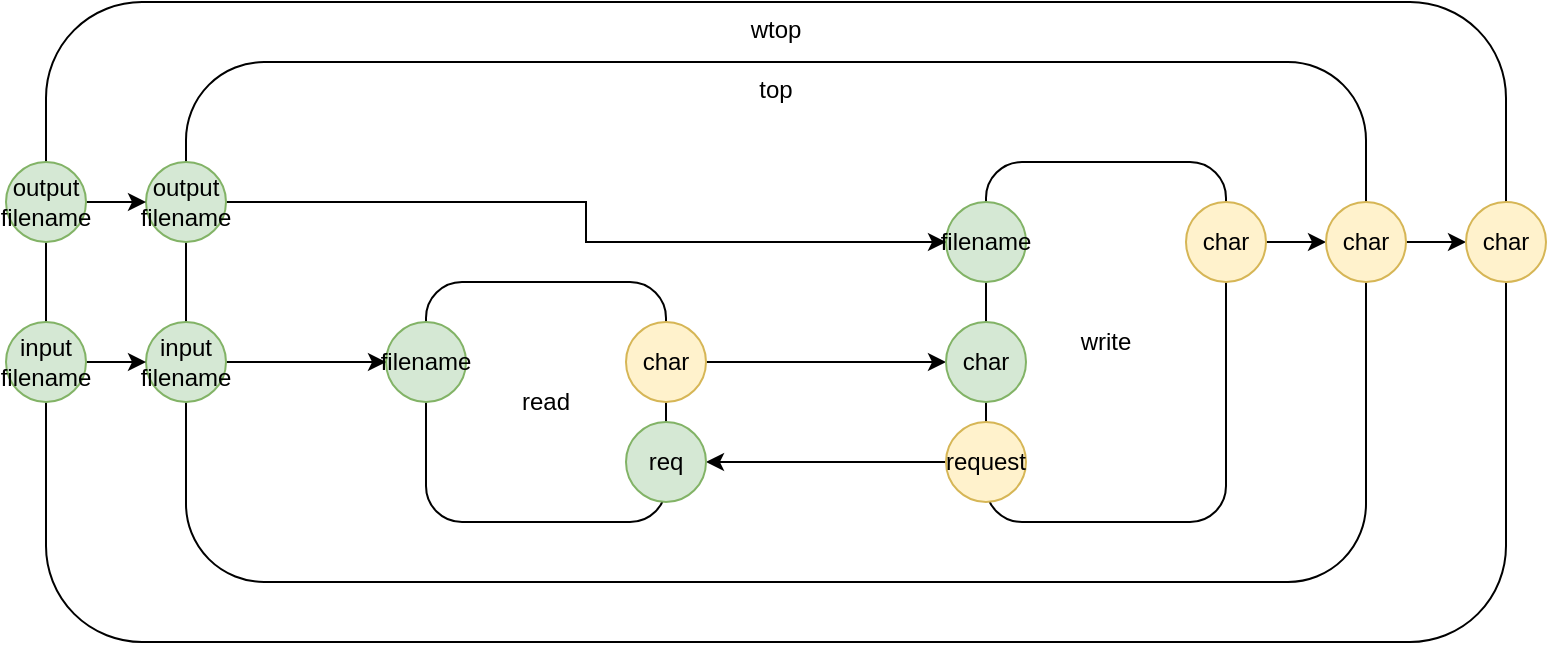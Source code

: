 <mxfile version="14.6.13" type="device"><diagram id="GYXQXG8ClVsWOdPNRcLk" name="Page-1"><mxGraphModel dx="2206" dy="806" grid="1" gridSize="10" guides="1" tooltips="1" connect="1" arrows="1" fold="1" page="1" pageScale="1" pageWidth="1100" pageHeight="850" math="0" shadow="0"><root><mxCell id="0"/><mxCell id="1" parent="0"/><mxCell id="Mhe1L5_-5dD1URGFIc7a-1" value="wtop" style="rounded=1;whiteSpace=wrap;html=1;horizontal=1;verticalAlign=top;" vertex="1" parent="1"><mxGeometry x="10" y="20" width="730" height="320" as="geometry"/></mxCell><mxCell id="LWPhjr7DYTPskbLwUoHT-13" value="top" style="rounded=1;whiteSpace=wrap;html=1;horizontal=1;verticalAlign=top;" parent="1" vertex="1"><mxGeometry x="80" y="50" width="590" height="260" as="geometry"/></mxCell><mxCell id="LWPhjr7DYTPskbLwUoHT-4" value="write" style="rounded=1;whiteSpace=wrap;html=1;" parent="1" vertex="1"><mxGeometry x="480" y="100" width="120" height="180" as="geometry"/></mxCell><mxCell id="LWPhjr7DYTPskbLwUoHT-1" value="read" style="rounded=1;whiteSpace=wrap;html=1;" parent="1" vertex="1"><mxGeometry x="200" y="160" width="120" height="120" as="geometry"/></mxCell><mxCell id="LWPhjr7DYTPskbLwUoHT-2" value="filename" style="ellipse;whiteSpace=wrap;html=1;aspect=fixed;fillColor=#d5e8d4;strokeColor=#82b366;" parent="1" vertex="1"><mxGeometry x="460" y="120" width="40" height="40" as="geometry"/></mxCell><mxCell id="LWPhjr7DYTPskbLwUoHT-7" style="edgeStyle=orthogonalEdgeStyle;rounded=0;orthogonalLoop=1;jettySize=auto;html=1;exitX=1;exitY=0.5;exitDx=0;exitDy=0;" parent="1" source="LWPhjr7DYTPskbLwUoHT-3" target="LWPhjr7DYTPskbLwUoHT-5" edge="1"><mxGeometry relative="1" as="geometry"/></mxCell><mxCell id="LWPhjr7DYTPskbLwUoHT-3" value="char" style="ellipse;whiteSpace=wrap;html=1;aspect=fixed;fillColor=#fff2cc;strokeColor=#d6b656;" parent="1" vertex="1"><mxGeometry x="300" y="180" width="40" height="40" as="geometry"/></mxCell><mxCell id="LWPhjr7DYTPskbLwUoHT-5" value="char" style="ellipse;whiteSpace=wrap;html=1;aspect=fixed;fillColor=#d5e8d4;strokeColor=#82b366;" parent="1" vertex="1"><mxGeometry x="460" y="180" width="40" height="40" as="geometry"/></mxCell><mxCell id="LWPhjr7DYTPskbLwUoHT-8" value="filename" style="ellipse;whiteSpace=wrap;html=1;aspect=fixed;fillColor=#d5e8d4;strokeColor=#82b366;" parent="1" vertex="1"><mxGeometry x="180" y="180" width="40" height="40" as="geometry"/></mxCell><mxCell id="LWPhjr7DYTPskbLwUoHT-12" style="edgeStyle=orthogonalEdgeStyle;rounded=0;orthogonalLoop=1;jettySize=auto;html=1;exitX=1;exitY=0.5;exitDx=0;exitDy=0;entryX=0;entryY=0.5;entryDx=0;entryDy=0;" parent="1" source="LWPhjr7DYTPskbLwUoHT-9" target="LWPhjr7DYTPskbLwUoHT-8" edge="1"><mxGeometry relative="1" as="geometry"/></mxCell><mxCell id="LWPhjr7DYTPskbLwUoHT-9" value="input filename" style="ellipse;whiteSpace=wrap;html=1;aspect=fixed;fillColor=#d5e8d4;strokeColor=#82b366;" parent="1" vertex="1"><mxGeometry x="60" y="180" width="40" height="40" as="geometry"/></mxCell><mxCell id="LWPhjr7DYTPskbLwUoHT-11" style="edgeStyle=orthogonalEdgeStyle;rounded=0;orthogonalLoop=1;jettySize=auto;html=1;exitX=1;exitY=0.5;exitDx=0;exitDy=0;entryX=0;entryY=0.5;entryDx=0;entryDy=0;" parent="1" source="LWPhjr7DYTPskbLwUoHT-10" target="LWPhjr7DYTPskbLwUoHT-2" edge="1"><mxGeometry relative="1" as="geometry"/></mxCell><mxCell id="LWPhjr7DYTPskbLwUoHT-10" value="output filename" style="ellipse;whiteSpace=wrap;html=1;aspect=fixed;fillColor=#d5e8d4;strokeColor=#82b366;" parent="1" vertex="1"><mxGeometry x="60" y="100" width="40" height="40" as="geometry"/></mxCell><mxCell id="LWPhjr7DYTPskbLwUoHT-17" style="edgeStyle=orthogonalEdgeStyle;rounded=0;orthogonalLoop=1;jettySize=auto;html=1;exitX=0;exitY=0.5;exitDx=0;exitDy=0;entryX=1;entryY=0.5;entryDx=0;entryDy=0;" parent="1" source="LWPhjr7DYTPskbLwUoHT-15" target="LWPhjr7DYTPskbLwUoHT-16" edge="1"><mxGeometry relative="1" as="geometry"/></mxCell><mxCell id="LWPhjr7DYTPskbLwUoHT-15" value="request" style="ellipse;whiteSpace=wrap;html=1;aspect=fixed;fillColor=#fff2cc;strokeColor=#d6b656;" parent="1" vertex="1"><mxGeometry x="460" y="230" width="40" height="40" as="geometry"/></mxCell><mxCell id="LWPhjr7DYTPskbLwUoHT-16" value="req" style="ellipse;whiteSpace=wrap;html=1;aspect=fixed;fillColor=#d5e8d4;strokeColor=#82b366;" parent="1" vertex="1"><mxGeometry x="300" y="230" width="40" height="40" as="geometry"/></mxCell><mxCell id="Mhe1L5_-5dD1URGFIc7a-6" style="edgeStyle=orthogonalEdgeStyle;rounded=0;orthogonalLoop=1;jettySize=auto;html=1;exitX=1;exitY=0.5;exitDx=0;exitDy=0;" edge="1" parent="1" source="v8j8bDj29g00xxI74zif-1" target="Mhe1L5_-5dD1URGFIc7a-4"><mxGeometry relative="1" as="geometry"/></mxCell><mxCell id="v8j8bDj29g00xxI74zif-1" value="char" style="ellipse;whiteSpace=wrap;html=1;aspect=fixed;fillColor=#fff2cc;strokeColor=#d6b656;" parent="1" vertex="1"><mxGeometry x="580" y="120" width="40" height="40" as="geometry"/></mxCell><mxCell id="Mhe1L5_-5dD1URGFIc7a-9" style="edgeStyle=orthogonalEdgeStyle;rounded=0;orthogonalLoop=1;jettySize=auto;html=1;exitX=1;exitY=0.5;exitDx=0;exitDy=0;entryX=0;entryY=0.5;entryDx=0;entryDy=0;" edge="1" parent="1" source="Mhe1L5_-5dD1URGFIc7a-2" target="LWPhjr7DYTPskbLwUoHT-9"><mxGeometry relative="1" as="geometry"/></mxCell><mxCell id="Mhe1L5_-5dD1URGFIc7a-2" value="input filename" style="ellipse;whiteSpace=wrap;html=1;aspect=fixed;fillColor=#d5e8d4;strokeColor=#82b366;" vertex="1" parent="1"><mxGeometry x="-10" y="180" width="40" height="40" as="geometry"/></mxCell><mxCell id="Mhe1L5_-5dD1URGFIc7a-8" style="edgeStyle=orthogonalEdgeStyle;rounded=0;orthogonalLoop=1;jettySize=auto;html=1;exitX=1;exitY=0.5;exitDx=0;exitDy=0;entryX=0;entryY=0.5;entryDx=0;entryDy=0;" edge="1" parent="1" source="Mhe1L5_-5dD1URGFIc7a-3" target="LWPhjr7DYTPskbLwUoHT-10"><mxGeometry relative="1" as="geometry"/></mxCell><mxCell id="Mhe1L5_-5dD1URGFIc7a-3" value="output filename" style="ellipse;whiteSpace=wrap;html=1;aspect=fixed;fillColor=#d5e8d4;strokeColor=#82b366;" vertex="1" parent="1"><mxGeometry x="-10" y="100" width="40" height="40" as="geometry"/></mxCell><mxCell id="Mhe1L5_-5dD1URGFIc7a-7" style="edgeStyle=orthogonalEdgeStyle;rounded=0;orthogonalLoop=1;jettySize=auto;html=1;exitX=1;exitY=0.5;exitDx=0;exitDy=0;entryX=0;entryY=0.5;entryDx=0;entryDy=0;" edge="1" parent="1" source="Mhe1L5_-5dD1URGFIc7a-4" target="Mhe1L5_-5dD1URGFIc7a-5"><mxGeometry relative="1" as="geometry"/></mxCell><mxCell id="Mhe1L5_-5dD1URGFIc7a-4" value="char" style="ellipse;whiteSpace=wrap;html=1;aspect=fixed;fillColor=#fff2cc;strokeColor=#d6b656;" vertex="1" parent="1"><mxGeometry x="650" y="120" width="40" height="40" as="geometry"/></mxCell><mxCell id="Mhe1L5_-5dD1URGFIc7a-5" value="char" style="ellipse;whiteSpace=wrap;html=1;aspect=fixed;fillColor=#fff2cc;strokeColor=#d6b656;" vertex="1" parent="1"><mxGeometry x="720" y="120" width="40" height="40" as="geometry"/></mxCell></root></mxGraphModel></diagram></mxfile>